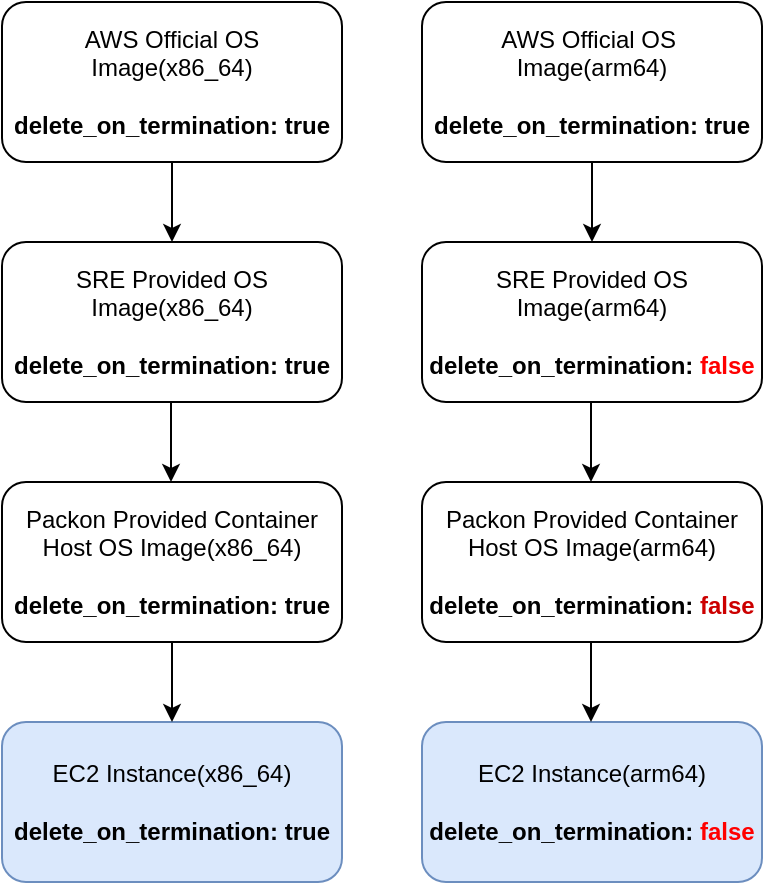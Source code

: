 <mxfile version="25.0.1">
  <diagram name="Page-1" id="d_lKacz_I8V2Ok1XWE2l">
    <mxGraphModel dx="1434" dy="734" grid="1" gridSize="10" guides="1" tooltips="1" connect="1" arrows="1" fold="1" page="1" pageScale="1" pageWidth="850" pageHeight="1100" math="0" shadow="0">
      <root>
        <mxCell id="0" />
        <mxCell id="1" parent="0" />
        <mxCell id="EUOBFGdnlfz-_86akROT-1" value="AWS Official OS Image(x86_64)&lt;div&gt;&lt;br&gt;&lt;/div&gt;&lt;div&gt;&lt;b&gt;delete_on_termination: true&lt;/b&gt;&lt;br&gt;&lt;/div&gt;" style="rounded=1;whiteSpace=wrap;html=1;" parent="1" vertex="1">
          <mxGeometry x="110" y="160" width="170" height="80" as="geometry" />
        </mxCell>
        <mxCell id="EUOBFGdnlfz-_86akROT-4" value="SRE Provided OS Image(x86_64)&lt;div&gt;&lt;br&gt;&lt;/div&gt;&lt;div&gt;&lt;b&gt;delete_on_termination: true&lt;/b&gt;&lt;br&gt;&lt;/div&gt;" style="rounded=1;whiteSpace=wrap;html=1;" parent="1" vertex="1">
          <mxGeometry x="110" y="280" width="170" height="80" as="geometry" />
        </mxCell>
        <mxCell id="EUOBFGdnlfz-_86akROT-5" value="SRE Provided OS Image(arm64)&lt;div&gt;&lt;br&gt;&lt;/div&gt;&lt;div&gt;&lt;b&gt;delete_on_termination: &lt;font color=&quot;#ff0000&quot;&gt;false&lt;/font&gt;&lt;/b&gt;&lt;br&gt;&lt;/div&gt;" style="rounded=1;whiteSpace=wrap;html=1;" parent="1" vertex="1">
          <mxGeometry x="320" y="280" width="170" height="80" as="geometry" />
        </mxCell>
        <mxCell id="EUOBFGdnlfz-_86akROT-6" value="Packon Provided Container Host OS Image(x86_64)&lt;div&gt;&lt;br&gt;&lt;/div&gt;&lt;div&gt;&lt;b&gt;delete_on_termination: true&lt;/b&gt;&lt;br&gt;&lt;/div&gt;" style="rounded=1;whiteSpace=wrap;html=1;" parent="1" vertex="1">
          <mxGeometry x="110" y="400" width="170" height="80" as="geometry" />
        </mxCell>
        <mxCell id="EUOBFGdnlfz-_86akROT-7" value="Packon Provided Container Host OS Image(arm64)&lt;div&gt;&lt;br&gt;&lt;/div&gt;&lt;div&gt;&lt;b&gt;delete_on_termination: &lt;font color=&quot;#cc0000&quot;&gt;false&lt;/font&gt;&lt;/b&gt;&lt;br&gt;&lt;/div&gt;" style="rounded=1;whiteSpace=wrap;html=1;" parent="1" vertex="1">
          <mxGeometry x="320" y="400" width="170" height="80" as="geometry" />
        </mxCell>
        <mxCell id="EUOBFGdnlfz-_86akROT-9" value="AWS Official OS&amp;nbsp;&lt;div&gt;Image(arm64)&lt;div&gt;&lt;br&gt;&lt;/div&gt;&lt;div&gt;&lt;b&gt;delete_on_termination: true&lt;/b&gt;&lt;br&gt;&lt;/div&gt;&lt;/div&gt;" style="rounded=1;whiteSpace=wrap;html=1;" parent="1" vertex="1">
          <mxGeometry x="320" y="160" width="170" height="80" as="geometry" />
        </mxCell>
        <mxCell id="EUOBFGdnlfz-_86akROT-10" value="" style="endArrow=classic;html=1;rounded=0;exitX=0.5;exitY=1;exitDx=0;exitDy=0;" parent="1" source="EUOBFGdnlfz-_86akROT-1" target="EUOBFGdnlfz-_86akROT-4" edge="1">
          <mxGeometry width="50" height="50" relative="1" as="geometry">
            <mxPoint x="410" y="400" as="sourcePoint" />
            <mxPoint x="460" y="350" as="targetPoint" />
          </mxGeometry>
        </mxCell>
        <mxCell id="EUOBFGdnlfz-_86akROT-11" value="" style="endArrow=classic;html=1;rounded=0;exitX=0.5;exitY=1;exitDx=0;exitDy=0;entryX=0.5;entryY=0;entryDx=0;entryDy=0;" parent="1" source="EUOBFGdnlfz-_86akROT-9" target="EUOBFGdnlfz-_86akROT-5" edge="1">
          <mxGeometry width="50" height="50" relative="1" as="geometry">
            <mxPoint x="410" y="400" as="sourcePoint" />
            <mxPoint x="460" y="350" as="targetPoint" />
          </mxGeometry>
        </mxCell>
        <mxCell id="EUOBFGdnlfz-_86akROT-13" value="" style="endArrow=classic;html=1;rounded=0;exitX=0.5;exitY=1;exitDx=0;exitDy=0;" parent="1" edge="1">
          <mxGeometry width="50" height="50" relative="1" as="geometry">
            <mxPoint x="194.5" y="360" as="sourcePoint" />
            <mxPoint x="194.5" y="400" as="targetPoint" />
          </mxGeometry>
        </mxCell>
        <mxCell id="EUOBFGdnlfz-_86akROT-14" value="" style="endArrow=classic;html=1;rounded=0;" parent="1" edge="1">
          <mxGeometry width="50" height="50" relative="1" as="geometry">
            <mxPoint x="404.5" y="360" as="sourcePoint" />
            <mxPoint x="404.5" y="400" as="targetPoint" />
          </mxGeometry>
        </mxCell>
        <mxCell id="EUOBFGdnlfz-_86akROT-16" value="EC2 Instance(x86_64)&lt;div&gt;&lt;br&gt;&lt;/div&gt;&lt;div&gt;&lt;b&gt;delete_on_termination: true&lt;/b&gt;&lt;br&gt;&lt;/div&gt;" style="rounded=1;whiteSpace=wrap;html=1;fillColor=#dae8fc;strokeColor=#6c8ebf;" parent="1" vertex="1">
          <mxGeometry x="110" y="520" width="170" height="80" as="geometry" />
        </mxCell>
        <mxCell id="EUOBFGdnlfz-_86akROT-17" value="EC2 Instance(arm64)&lt;div&gt;&lt;br&gt;&lt;/div&gt;&lt;div&gt;&lt;b&gt;delete_on_termination: &lt;font color=&quot;#ff0000&quot;&gt;false&lt;/font&gt;&lt;/b&gt;&lt;br&gt;&lt;/div&gt;" style="rounded=1;whiteSpace=wrap;html=1;fillColor=#dae8fc;strokeColor=#6c8ebf;" parent="1" vertex="1">
          <mxGeometry x="320" y="520" width="170" height="80" as="geometry" />
        </mxCell>
        <mxCell id="EUOBFGdnlfz-_86akROT-18" value="" style="endArrow=classic;html=1;rounded=0;exitX=0.5;exitY=1;exitDx=0;exitDy=0;entryX=0.5;entryY=0;entryDx=0;entryDy=0;" parent="1" source="EUOBFGdnlfz-_86akROT-6" target="EUOBFGdnlfz-_86akROT-16" edge="1">
          <mxGeometry width="50" height="50" relative="1" as="geometry">
            <mxPoint x="410" y="400" as="sourcePoint" />
            <mxPoint x="460" y="350" as="targetPoint" />
          </mxGeometry>
        </mxCell>
        <mxCell id="EUOBFGdnlfz-_86akROT-20" value="" style="endArrow=classic;html=1;rounded=0;" parent="1" edge="1">
          <mxGeometry width="50" height="50" relative="1" as="geometry">
            <mxPoint x="404.5" y="480" as="sourcePoint" />
            <mxPoint x="404.5" y="520" as="targetPoint" />
          </mxGeometry>
        </mxCell>
      </root>
    </mxGraphModel>
  </diagram>
</mxfile>
